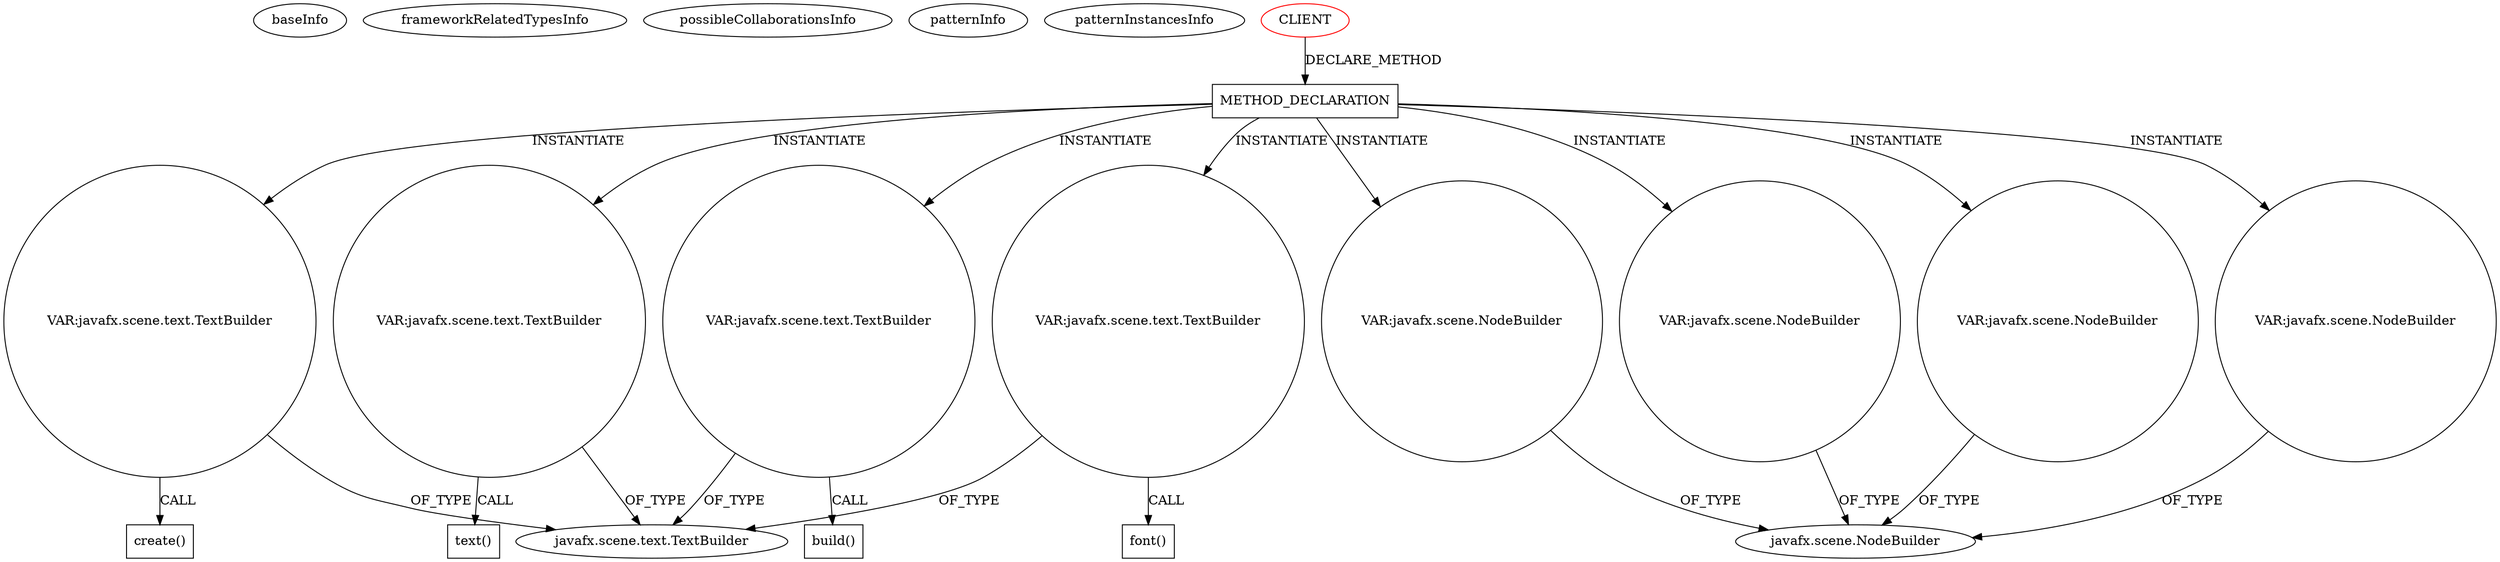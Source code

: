 digraph {
baseInfo[graphId=4125,category="pattern",isAnonymous=false,possibleRelation=false]
frameworkRelatedTypesInfo[]
possibleCollaborationsInfo[]
patternInfo[frequency=2.0,patternRootClient=0]
patternInstancesInfo[0="glurbi-labifx~/glurbi-labifx/labifx-master/src/main/java/glurbi/labifx/Menu.java~Menu~2763",1="yorlov-VirtualPointer~/yorlov-VirtualPointer/VirtualPointer-master/src/com/blogspot/captain1653/options/OptionsStage.java~OptionsStage~4889"]
83[label="javafx.scene.text.TextBuilder",vertexType="FRAMEWORK_CLASS_TYPE",isFrameworkType=false]
90[label="VAR:javafx.scene.text.TextBuilder",vertexType="VARIABLE_EXPRESION",isFrameworkType=false,shape=circle]
91[label="text()",vertexType="INSIDE_CALL",isFrameworkType=false,shape=box]
80[label="METHOD_DECLARATION",vertexType="CLIENT_METHOD_DECLARATION",isFrameworkType=false,shape=box]
0[label="CLIENT",vertexType="ROOT_CLIENT_CLASS_DECLARATION",isFrameworkType=false,color=red]
96[label="VAR:javafx.scene.NodeBuilder",vertexType="VARIABLE_EXPRESION",isFrameworkType=false,shape=circle]
102[label="VAR:javafx.scene.NodeBuilder",vertexType="VARIABLE_EXPRESION",isFrameworkType=false,shape=circle]
99[label="VAR:javafx.scene.NodeBuilder",vertexType="VARIABLE_EXPRESION",isFrameworkType=false,shape=circle]
87[label="VAR:javafx.scene.NodeBuilder",vertexType="VARIABLE_EXPRESION",isFrameworkType=false,shape=circle]
86[label="javafx.scene.NodeBuilder",vertexType="FRAMEWORK_CLASS_TYPE",isFrameworkType=false]
108[label="VAR:javafx.scene.text.TextBuilder",vertexType="VARIABLE_EXPRESION",isFrameworkType=false,shape=circle]
109[label="create()",vertexType="INSIDE_CALL",isFrameworkType=false,shape=box]
105[label="VAR:javafx.scene.text.TextBuilder",vertexType="VARIABLE_EXPRESION",isFrameworkType=false,shape=circle]
106[label="font()",vertexType="INSIDE_CALL",isFrameworkType=false,shape=box]
81[label="VAR:javafx.scene.text.TextBuilder",vertexType="VARIABLE_EXPRESION",isFrameworkType=false,shape=circle]
82[label="build()",vertexType="INSIDE_CALL",isFrameworkType=false,shape=box]
105->83[label="OF_TYPE"]
108->83[label="OF_TYPE"]
80->96[label="INSTANTIATE"]
80->90[label="INSTANTIATE"]
80->105[label="INSTANTIATE"]
81->83[label="OF_TYPE"]
80->99[label="INSTANTIATE"]
99->86[label="OF_TYPE"]
80->108[label="INSTANTIATE"]
96->86[label="OF_TYPE"]
108->109[label="CALL"]
102->86[label="OF_TYPE"]
105->106[label="CALL"]
81->82[label="CALL"]
90->91[label="CALL"]
80->87[label="INSTANTIATE"]
80->102[label="INSTANTIATE"]
90->83[label="OF_TYPE"]
0->80[label="DECLARE_METHOD"]
87->86[label="OF_TYPE"]
80->81[label="INSTANTIATE"]
}
